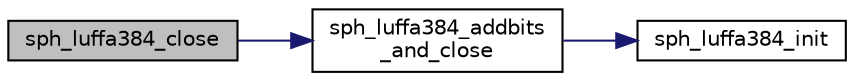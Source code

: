 digraph "sph_luffa384_close"
{
 // LATEX_PDF_SIZE
  edge [fontname="Helvetica",fontsize="10",labelfontname="Helvetica",labelfontsize="10"];
  node [fontname="Helvetica",fontsize="10",shape=record];
  rankdir="LR";
  Node17 [label="sph_luffa384_close",height=0.2,width=0.4,color="black", fillcolor="grey75", style="filled", fontcolor="black",tooltip=" "];
  Node17 -> Node18 [color="midnightblue",fontsize="10",style="solid",fontname="Helvetica"];
  Node18 [label="sph_luffa384_addbits\l_and_close",height=0.2,width=0.4,color="black", fillcolor="white", style="filled",URL="$sph__luffa_8h.html#adc23d4201c1f8e93c0f191448a76a769",tooltip=" "];
  Node18 -> Node19 [color="midnightblue",fontsize="10",style="solid",fontname="Helvetica"];
  Node19 [label="sph_luffa384_init",height=0.2,width=0.4,color="black", fillcolor="white", style="filled",URL="$sph__luffa_8h.html#a6563ee439881497552f2f5e2f32097e0",tooltip=" "];
}
